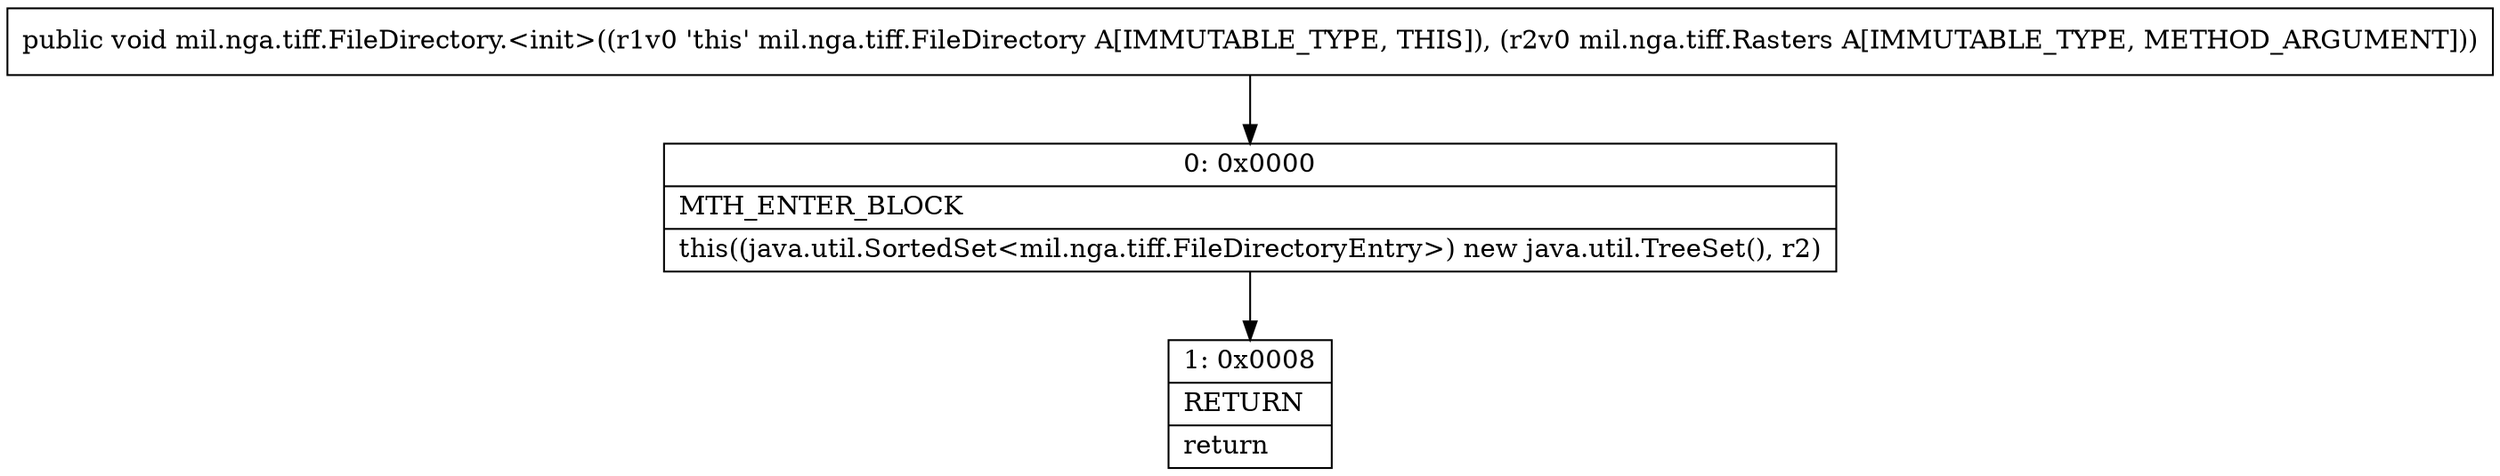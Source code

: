 digraph "CFG formil.nga.tiff.FileDirectory.\<init\>(Lmil\/nga\/tiff\/Rasters;)V" {
Node_0 [shape=record,label="{0\:\ 0x0000|MTH_ENTER_BLOCK\l|this((java.util.SortedSet\<mil.nga.tiff.FileDirectoryEntry\>) new java.util.TreeSet(), r2)\l}"];
Node_1 [shape=record,label="{1\:\ 0x0008|RETURN\l|return\l}"];
MethodNode[shape=record,label="{public void mil.nga.tiff.FileDirectory.\<init\>((r1v0 'this' mil.nga.tiff.FileDirectory A[IMMUTABLE_TYPE, THIS]), (r2v0 mil.nga.tiff.Rasters A[IMMUTABLE_TYPE, METHOD_ARGUMENT])) }"];
MethodNode -> Node_0;
Node_0 -> Node_1;
}


